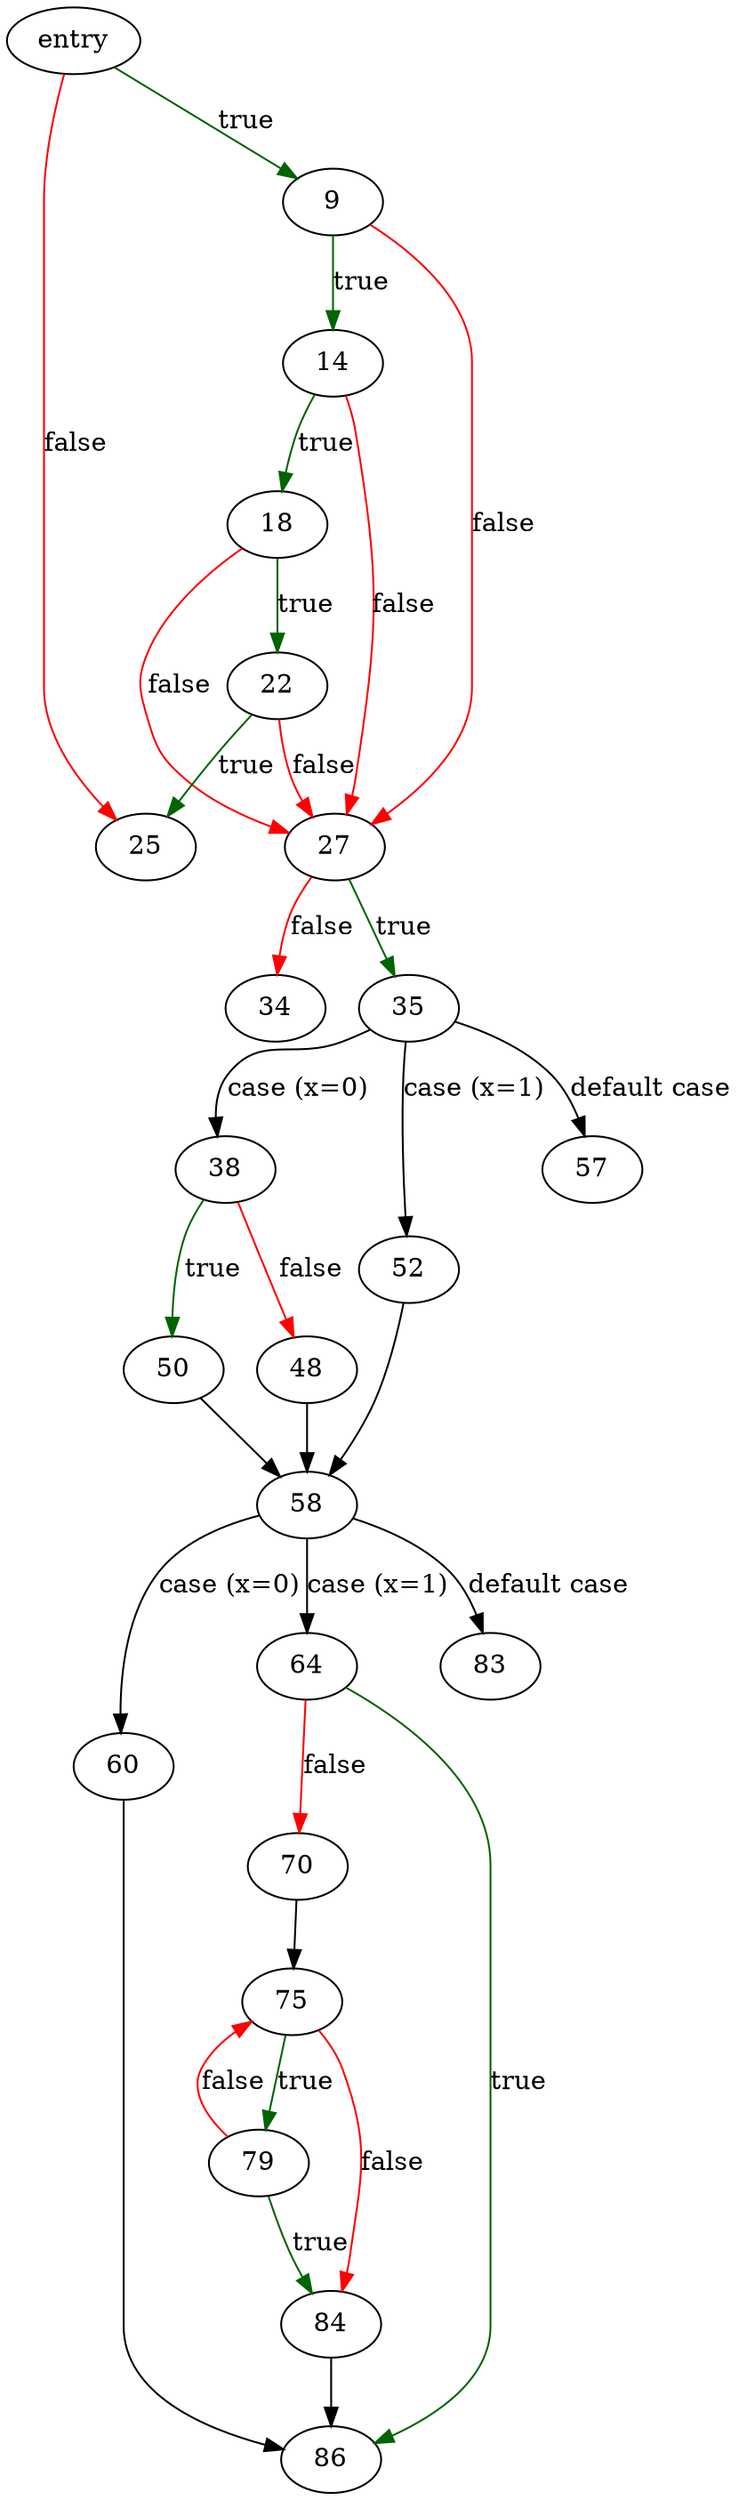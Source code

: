 digraph "main" {
	// Node definitions.
	2 [label=entry];
	9;
	14;
	18;
	22;
	25;
	27;
	34;
	35;
	38;
	48;
	50;
	52;
	57;
	58;
	60;
	64;
	70;
	75;
	79;
	83;
	84;
	86;

	// Edge definitions.
	2 -> 9 [
		color=darkgreen
		label=true
	];
	2 -> 25 [
		color=red
		label=false
	];
	9 -> 14 [
		color=darkgreen
		label=true
	];
	9 -> 27 [
		color=red
		label=false
	];
	14 -> 18 [
		color=darkgreen
		label=true
	];
	14 -> 27 [
		color=red
		label=false
	];
	18 -> 22 [
		color=darkgreen
		label=true
	];
	18 -> 27 [
		color=red
		label=false
	];
	22 -> 25 [
		color=darkgreen
		label=true
	];
	22 -> 27 [
		color=red
		label=false
	];
	27 -> 34 [
		color=red
		label=false
	];
	27 -> 35 [
		color=darkgreen
		label=true
	];
	35 -> 38 [label="case (x=0)"];
	35 -> 52 [label="case (x=1)"];
	35 -> 57 [label="default case"];
	38 -> 48 [
		color=red
		label=false
	];
	38 -> 50 [
		color=darkgreen
		label=true
	];
	48 -> 58;
	50 -> 58;
	52 -> 58;
	58 -> 60 [label="case (x=0)"];
	58 -> 64 [label="case (x=1)"];
	58 -> 83 [label="default case"];
	60 -> 86;
	64 -> 70 [
		color=red
		label=false
	];
	64 -> 86 [
		color=darkgreen
		label=true
	];
	70 -> 75;
	75 -> 79 [
		color=darkgreen
		label=true
	];
	75 -> 84 [
		color=red
		label=false
	];
	79 -> 75 [
		color=red
		label=false
	];
	79 -> 84 [
		color=darkgreen
		label=true
	];
	84 -> 86;
}